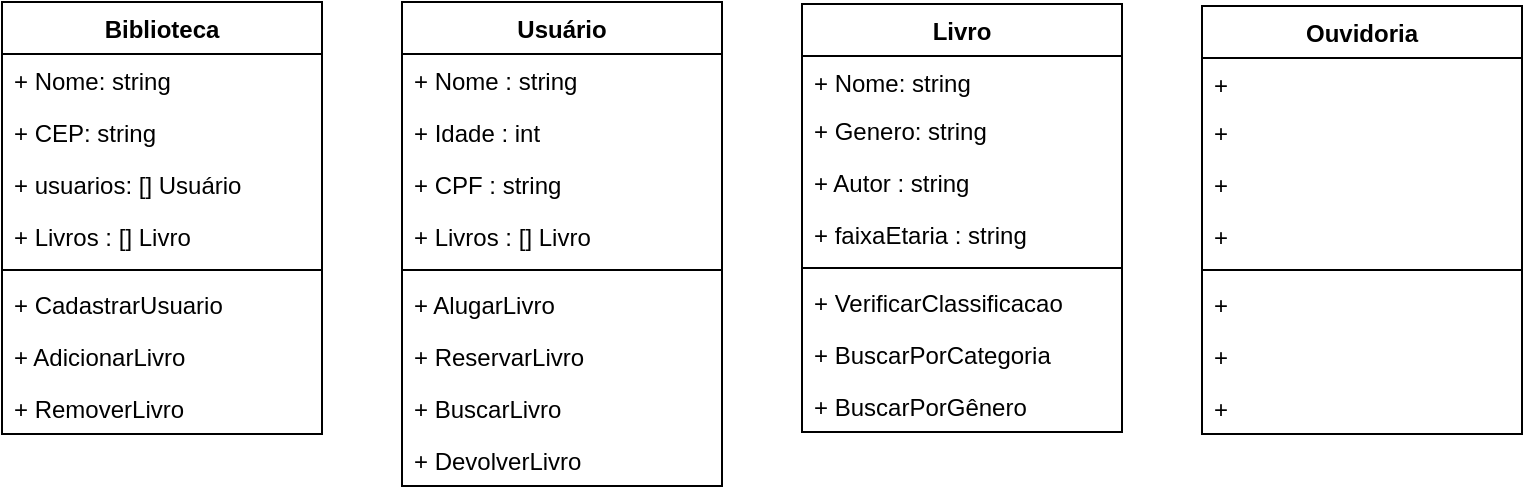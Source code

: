 <mxfile version="12.3.3" type="device" pages="1"><diagram id="csU3HFvETAf-d3RU7jOF" name="Page-1"><mxGraphModel dx="813" dy="435" grid="1" gridSize="10" guides="1" tooltips="1" connect="1" arrows="1" fold="1" page="1" pageScale="1" pageWidth="827" pageHeight="1169" math="0" shadow="0"><root><mxCell id="0"/><mxCell id="1" parent="0"/><mxCell id="94Qoui2ojeTALPrYMjpn-2" value="Biblioteca" style="swimlane;fontStyle=1;align=center;verticalAlign=top;childLayout=stackLayout;horizontal=1;startSize=26;horizontalStack=0;resizeParent=1;resizeParentMax=0;resizeLast=0;collapsible=1;marginBottom=0;" parent="1" vertex="1"><mxGeometry x="40" y="40" width="160" height="216" as="geometry"/></mxCell><mxCell id="94Qoui2ojeTALPrYMjpn-3" value="+ Nome: string" style="text;strokeColor=none;fillColor=none;align=left;verticalAlign=top;spacingLeft=4;spacingRight=4;overflow=hidden;rotatable=0;points=[[0,0.5],[1,0.5]];portConstraint=eastwest;" parent="94Qoui2ojeTALPrYMjpn-2" vertex="1"><mxGeometry y="26" width="160" height="26" as="geometry"/></mxCell><mxCell id="RIq3-02d16uG0t-aBdgV-4" value="+ CEP: string" style="text;strokeColor=none;fillColor=none;align=left;verticalAlign=top;spacingLeft=4;spacingRight=4;overflow=hidden;rotatable=0;points=[[0,0.5],[1,0.5]];portConstraint=eastwest;" parent="94Qoui2ojeTALPrYMjpn-2" vertex="1"><mxGeometry y="52" width="160" height="26" as="geometry"/></mxCell><mxCell id="RIq3-02d16uG0t-aBdgV-6" value="+ usuarios: [] Usuário" style="text;strokeColor=none;fillColor=none;align=left;verticalAlign=top;spacingLeft=4;spacingRight=4;overflow=hidden;rotatable=0;points=[[0,0.5],[1,0.5]];portConstraint=eastwest;" parent="94Qoui2ojeTALPrYMjpn-2" vertex="1"><mxGeometry y="78" width="160" height="26" as="geometry"/></mxCell><mxCell id="RIq3-02d16uG0t-aBdgV-5" value="+ Livros : [] Livro " style="text;strokeColor=none;fillColor=none;align=left;verticalAlign=top;spacingLeft=4;spacingRight=4;overflow=hidden;rotatable=0;points=[[0,0.5],[1,0.5]];portConstraint=eastwest;" parent="94Qoui2ojeTALPrYMjpn-2" vertex="1"><mxGeometry y="104" width="160" height="26" as="geometry"/></mxCell><mxCell id="94Qoui2ojeTALPrYMjpn-4" value="" style="line;strokeWidth=1;fillColor=none;align=left;verticalAlign=middle;spacingTop=-1;spacingLeft=3;spacingRight=3;rotatable=0;labelPosition=right;points=[];portConstraint=eastwest;" parent="94Qoui2ojeTALPrYMjpn-2" vertex="1"><mxGeometry y="130" width="160" height="8" as="geometry"/></mxCell><mxCell id="94Qoui2ojeTALPrYMjpn-5" value="+ CadastrarUsuario" style="text;strokeColor=none;fillColor=none;align=left;verticalAlign=top;spacingLeft=4;spacingRight=4;overflow=hidden;rotatable=0;points=[[0,0.5],[1,0.5]];portConstraint=eastwest;" parent="94Qoui2ojeTALPrYMjpn-2" vertex="1"><mxGeometry y="138" width="160" height="26" as="geometry"/></mxCell><mxCell id="RIq3-02d16uG0t-aBdgV-8" value="+ AdicionarLivro" style="text;strokeColor=none;fillColor=none;align=left;verticalAlign=top;spacingLeft=4;spacingRight=4;overflow=hidden;rotatable=0;points=[[0,0.5],[1,0.5]];portConstraint=eastwest;" parent="94Qoui2ojeTALPrYMjpn-2" vertex="1"><mxGeometry y="164" width="160" height="26" as="geometry"/></mxCell><mxCell id="RIq3-02d16uG0t-aBdgV-9" value="+ RemoverLivro" style="text;strokeColor=none;fillColor=none;align=left;verticalAlign=top;spacingLeft=4;spacingRight=4;overflow=hidden;rotatable=0;points=[[0,0.5],[1,0.5]];portConstraint=eastwest;" parent="94Qoui2ojeTALPrYMjpn-2" vertex="1"><mxGeometry y="190" width="160" height="26" as="geometry"/></mxCell><mxCell id="94Qoui2ojeTALPrYMjpn-6" value="Usuário" style="swimlane;fontStyle=1;align=center;verticalAlign=top;childLayout=stackLayout;horizontal=1;startSize=26;horizontalStack=0;resizeParent=1;resizeParentMax=0;resizeLast=0;collapsible=1;marginBottom=0;" parent="1" vertex="1"><mxGeometry x="240" y="40" width="160" height="242" as="geometry"/></mxCell><mxCell id="94Qoui2ojeTALPrYMjpn-7" value="+ Nome : string" style="text;strokeColor=none;fillColor=none;align=left;verticalAlign=top;spacingLeft=4;spacingRight=4;overflow=hidden;rotatable=0;points=[[0,0.5],[1,0.5]];portConstraint=eastwest;" parent="94Qoui2ojeTALPrYMjpn-6" vertex="1"><mxGeometry y="26" width="160" height="26" as="geometry"/></mxCell><mxCell id="RIq3-02d16uG0t-aBdgV-2" value="+ Idade : int" style="text;strokeColor=none;fillColor=none;align=left;verticalAlign=top;spacingLeft=4;spacingRight=4;overflow=hidden;rotatable=0;points=[[0,0.5],[1,0.5]];portConstraint=eastwest;" parent="94Qoui2ojeTALPrYMjpn-6" vertex="1"><mxGeometry y="52" width="160" height="26" as="geometry"/></mxCell><mxCell id="RIq3-02d16uG0t-aBdgV-3" value="+ CPF : string" style="text;strokeColor=none;fillColor=none;align=left;verticalAlign=top;spacingLeft=4;spacingRight=4;overflow=hidden;rotatable=0;points=[[0,0.5],[1,0.5]];portConstraint=eastwest;" parent="94Qoui2ojeTALPrYMjpn-6" vertex="1"><mxGeometry y="78" width="160" height="26" as="geometry"/></mxCell><mxCell id="RIq3-02d16uG0t-aBdgV-10" value="+ Livros : [] Livro" style="text;strokeColor=none;fillColor=none;align=left;verticalAlign=top;spacingLeft=4;spacingRight=4;overflow=hidden;rotatable=0;points=[[0,0.5],[1,0.5]];portConstraint=eastwest;" parent="94Qoui2ojeTALPrYMjpn-6" vertex="1"><mxGeometry y="104" width="160" height="26" as="geometry"/></mxCell><mxCell id="94Qoui2ojeTALPrYMjpn-8" value="" style="line;strokeWidth=1;fillColor=none;align=left;verticalAlign=middle;spacingTop=-1;spacingLeft=3;spacingRight=3;rotatable=0;labelPosition=right;points=[];portConstraint=eastwest;" parent="94Qoui2ojeTALPrYMjpn-6" vertex="1"><mxGeometry y="130" width="160" height="8" as="geometry"/></mxCell><mxCell id="94Qoui2ojeTALPrYMjpn-9" value="+ AlugarLivro" style="text;strokeColor=none;fillColor=none;align=left;verticalAlign=top;spacingLeft=4;spacingRight=4;overflow=hidden;rotatable=0;points=[[0,0.5],[1,0.5]];portConstraint=eastwest;" parent="94Qoui2ojeTALPrYMjpn-6" vertex="1"><mxGeometry y="138" width="160" height="26" as="geometry"/></mxCell><mxCell id="RIq3-02d16uG0t-aBdgV-11" value="+ ReservarLivro" style="text;strokeColor=none;fillColor=none;align=left;verticalAlign=top;spacingLeft=4;spacingRight=4;overflow=hidden;rotatable=0;points=[[0,0.5],[1,0.5]];portConstraint=eastwest;" parent="94Qoui2ojeTALPrYMjpn-6" vertex="1"><mxGeometry y="164" width="160" height="26" as="geometry"/></mxCell><mxCell id="RIq3-02d16uG0t-aBdgV-12" value="+ BuscarLivro" style="text;strokeColor=none;fillColor=none;align=left;verticalAlign=top;spacingLeft=4;spacingRight=4;overflow=hidden;rotatable=0;points=[[0,0.5],[1,0.5]];portConstraint=eastwest;" parent="94Qoui2ojeTALPrYMjpn-6" vertex="1"><mxGeometry y="190" width="160" height="26" as="geometry"/></mxCell><mxCell id="RIq3-02d16uG0t-aBdgV-16" value="+ DevolverLivro" style="text;strokeColor=none;fillColor=none;align=left;verticalAlign=top;spacingLeft=4;spacingRight=4;overflow=hidden;rotatable=0;points=[[0,0.5],[1,0.5]];portConstraint=eastwest;" parent="94Qoui2ojeTALPrYMjpn-6" vertex="1"><mxGeometry y="216" width="160" height="26" as="geometry"/></mxCell><mxCell id="94Qoui2ojeTALPrYMjpn-14" value="Livro" style="swimlane;fontStyle=1;align=center;verticalAlign=top;childLayout=stackLayout;horizontal=1;startSize=26;horizontalStack=0;resizeParent=1;resizeParentMax=0;resizeLast=0;collapsible=1;marginBottom=0;" parent="1" vertex="1"><mxGeometry x="440" y="41" width="160" height="214" as="geometry"/></mxCell><mxCell id="94Qoui2ojeTALPrYMjpn-18" value="+ Nome: string" style="text;strokeColor=none;fillColor=none;align=left;verticalAlign=top;spacingLeft=4;spacingRight=4;overflow=hidden;rotatable=0;points=[[0,0.5],[1,0.5]];portConstraint=eastwest;" parent="94Qoui2ojeTALPrYMjpn-14" vertex="1"><mxGeometry y="26" width="160" height="24" as="geometry"/></mxCell><mxCell id="94Qoui2ojeTALPrYMjpn-15" value="+ Genero: string" style="text;strokeColor=none;fillColor=none;align=left;verticalAlign=top;spacingLeft=4;spacingRight=4;overflow=hidden;rotatable=0;points=[[0,0.5],[1,0.5]];portConstraint=eastwest;" parent="94Qoui2ojeTALPrYMjpn-14" vertex="1"><mxGeometry y="50" width="160" height="26" as="geometry"/></mxCell><mxCell id="RIq3-02d16uG0t-aBdgV-1" value="+ Autor : string" style="text;strokeColor=none;fillColor=none;align=left;verticalAlign=top;spacingLeft=4;spacingRight=4;overflow=hidden;rotatable=0;points=[[0,0.5],[1,0.5]];portConstraint=eastwest;" parent="94Qoui2ojeTALPrYMjpn-14" vertex="1"><mxGeometry y="76" width="160" height="26" as="geometry"/></mxCell><mxCell id="RIq3-02d16uG0t-aBdgV-15" value="+ faixaEtaria : string" style="text;strokeColor=none;fillColor=none;align=left;verticalAlign=top;spacingLeft=4;spacingRight=4;overflow=hidden;rotatable=0;points=[[0,0.5],[1,0.5]];portConstraint=eastwest;" parent="94Qoui2ojeTALPrYMjpn-14" vertex="1"><mxGeometry y="102" width="160" height="26" as="geometry"/></mxCell><mxCell id="94Qoui2ojeTALPrYMjpn-16" value="" style="line;strokeWidth=1;fillColor=none;align=left;verticalAlign=middle;spacingTop=-1;spacingLeft=3;spacingRight=3;rotatable=0;labelPosition=right;points=[];portConstraint=eastwest;" parent="94Qoui2ojeTALPrYMjpn-14" vertex="1"><mxGeometry y="128" width="160" height="8" as="geometry"/></mxCell><mxCell id="94Qoui2ojeTALPrYMjpn-17" value="+ VerificarClassificacao" style="text;strokeColor=none;fillColor=none;align=left;verticalAlign=top;spacingLeft=4;spacingRight=4;overflow=hidden;rotatable=0;points=[[0,0.5],[1,0.5]];portConstraint=eastwest;" parent="94Qoui2ojeTALPrYMjpn-14" vertex="1"><mxGeometry y="136" width="160" height="26" as="geometry"/></mxCell><mxCell id="RIq3-02d16uG0t-aBdgV-13" value="+ BuscarPorCategoria" style="text;strokeColor=none;fillColor=none;align=left;verticalAlign=top;spacingLeft=4;spacingRight=4;overflow=hidden;rotatable=0;points=[[0,0.5],[1,0.5]];portConstraint=eastwest;" parent="94Qoui2ojeTALPrYMjpn-14" vertex="1"><mxGeometry y="162" width="160" height="26" as="geometry"/></mxCell><mxCell id="RIq3-02d16uG0t-aBdgV-14" value="+ BuscarPorGênero " style="text;strokeColor=none;fillColor=none;align=left;verticalAlign=top;spacingLeft=4;spacingRight=4;overflow=hidden;rotatable=0;points=[[0,0.5],[1,0.5]];portConstraint=eastwest;" parent="94Qoui2ojeTALPrYMjpn-14" vertex="1"><mxGeometry y="188" width="160" height="26" as="geometry"/></mxCell><mxCell id="daaxVxGsSnYVU2X7V03A-2" value="Ouvidoria" style="swimlane;fontStyle=1;align=center;verticalAlign=top;childLayout=stackLayout;horizontal=1;startSize=26;horizontalStack=0;resizeParent=1;resizeParentMax=0;resizeLast=0;collapsible=1;marginBottom=0;" vertex="1" parent="1"><mxGeometry x="640" y="42" width="160" height="214" as="geometry"/></mxCell><mxCell id="daaxVxGsSnYVU2X7V03A-3" value="+" style="text;strokeColor=none;fillColor=none;align=left;verticalAlign=top;spacingLeft=4;spacingRight=4;overflow=hidden;rotatable=0;points=[[0,0.5],[1,0.5]];portConstraint=eastwest;" vertex="1" parent="daaxVxGsSnYVU2X7V03A-2"><mxGeometry y="26" width="160" height="24" as="geometry"/></mxCell><mxCell id="daaxVxGsSnYVU2X7V03A-4" value="+" style="text;strokeColor=none;fillColor=none;align=left;verticalAlign=top;spacingLeft=4;spacingRight=4;overflow=hidden;rotatable=0;points=[[0,0.5],[1,0.5]];portConstraint=eastwest;" vertex="1" parent="daaxVxGsSnYVU2X7V03A-2"><mxGeometry y="50" width="160" height="26" as="geometry"/></mxCell><mxCell id="daaxVxGsSnYVU2X7V03A-5" value="+" style="text;strokeColor=none;fillColor=none;align=left;verticalAlign=top;spacingLeft=4;spacingRight=4;overflow=hidden;rotatable=0;points=[[0,0.5],[1,0.5]];portConstraint=eastwest;" vertex="1" parent="daaxVxGsSnYVU2X7V03A-2"><mxGeometry y="76" width="160" height="26" as="geometry"/></mxCell><mxCell id="daaxVxGsSnYVU2X7V03A-6" value="+" style="text;strokeColor=none;fillColor=none;align=left;verticalAlign=top;spacingLeft=4;spacingRight=4;overflow=hidden;rotatable=0;points=[[0,0.5],[1,0.5]];portConstraint=eastwest;" vertex="1" parent="daaxVxGsSnYVU2X7V03A-2"><mxGeometry y="102" width="160" height="26" as="geometry"/></mxCell><mxCell id="daaxVxGsSnYVU2X7V03A-7" value="" style="line;strokeWidth=1;fillColor=none;align=left;verticalAlign=middle;spacingTop=-1;spacingLeft=3;spacingRight=3;rotatable=0;labelPosition=right;points=[];portConstraint=eastwest;" vertex="1" parent="daaxVxGsSnYVU2X7V03A-2"><mxGeometry y="128" width="160" height="8" as="geometry"/></mxCell><mxCell id="daaxVxGsSnYVU2X7V03A-8" value="+" style="text;strokeColor=none;fillColor=none;align=left;verticalAlign=top;spacingLeft=4;spacingRight=4;overflow=hidden;rotatable=0;points=[[0,0.5],[1,0.5]];portConstraint=eastwest;" vertex="1" parent="daaxVxGsSnYVU2X7V03A-2"><mxGeometry y="136" width="160" height="26" as="geometry"/></mxCell><mxCell id="daaxVxGsSnYVU2X7V03A-9" value="+" style="text;strokeColor=none;fillColor=none;align=left;verticalAlign=top;spacingLeft=4;spacingRight=4;overflow=hidden;rotatable=0;points=[[0,0.5],[1,0.5]];portConstraint=eastwest;" vertex="1" parent="daaxVxGsSnYVU2X7V03A-2"><mxGeometry y="162" width="160" height="26" as="geometry"/></mxCell><mxCell id="daaxVxGsSnYVU2X7V03A-10" value="+" style="text;strokeColor=none;fillColor=none;align=left;verticalAlign=top;spacingLeft=4;spacingRight=4;overflow=hidden;rotatable=0;points=[[0,0.5],[1,0.5]];portConstraint=eastwest;" vertex="1" parent="daaxVxGsSnYVU2X7V03A-2"><mxGeometry y="188" width="160" height="26" as="geometry"/></mxCell></root></mxGraphModel></diagram></mxfile>
